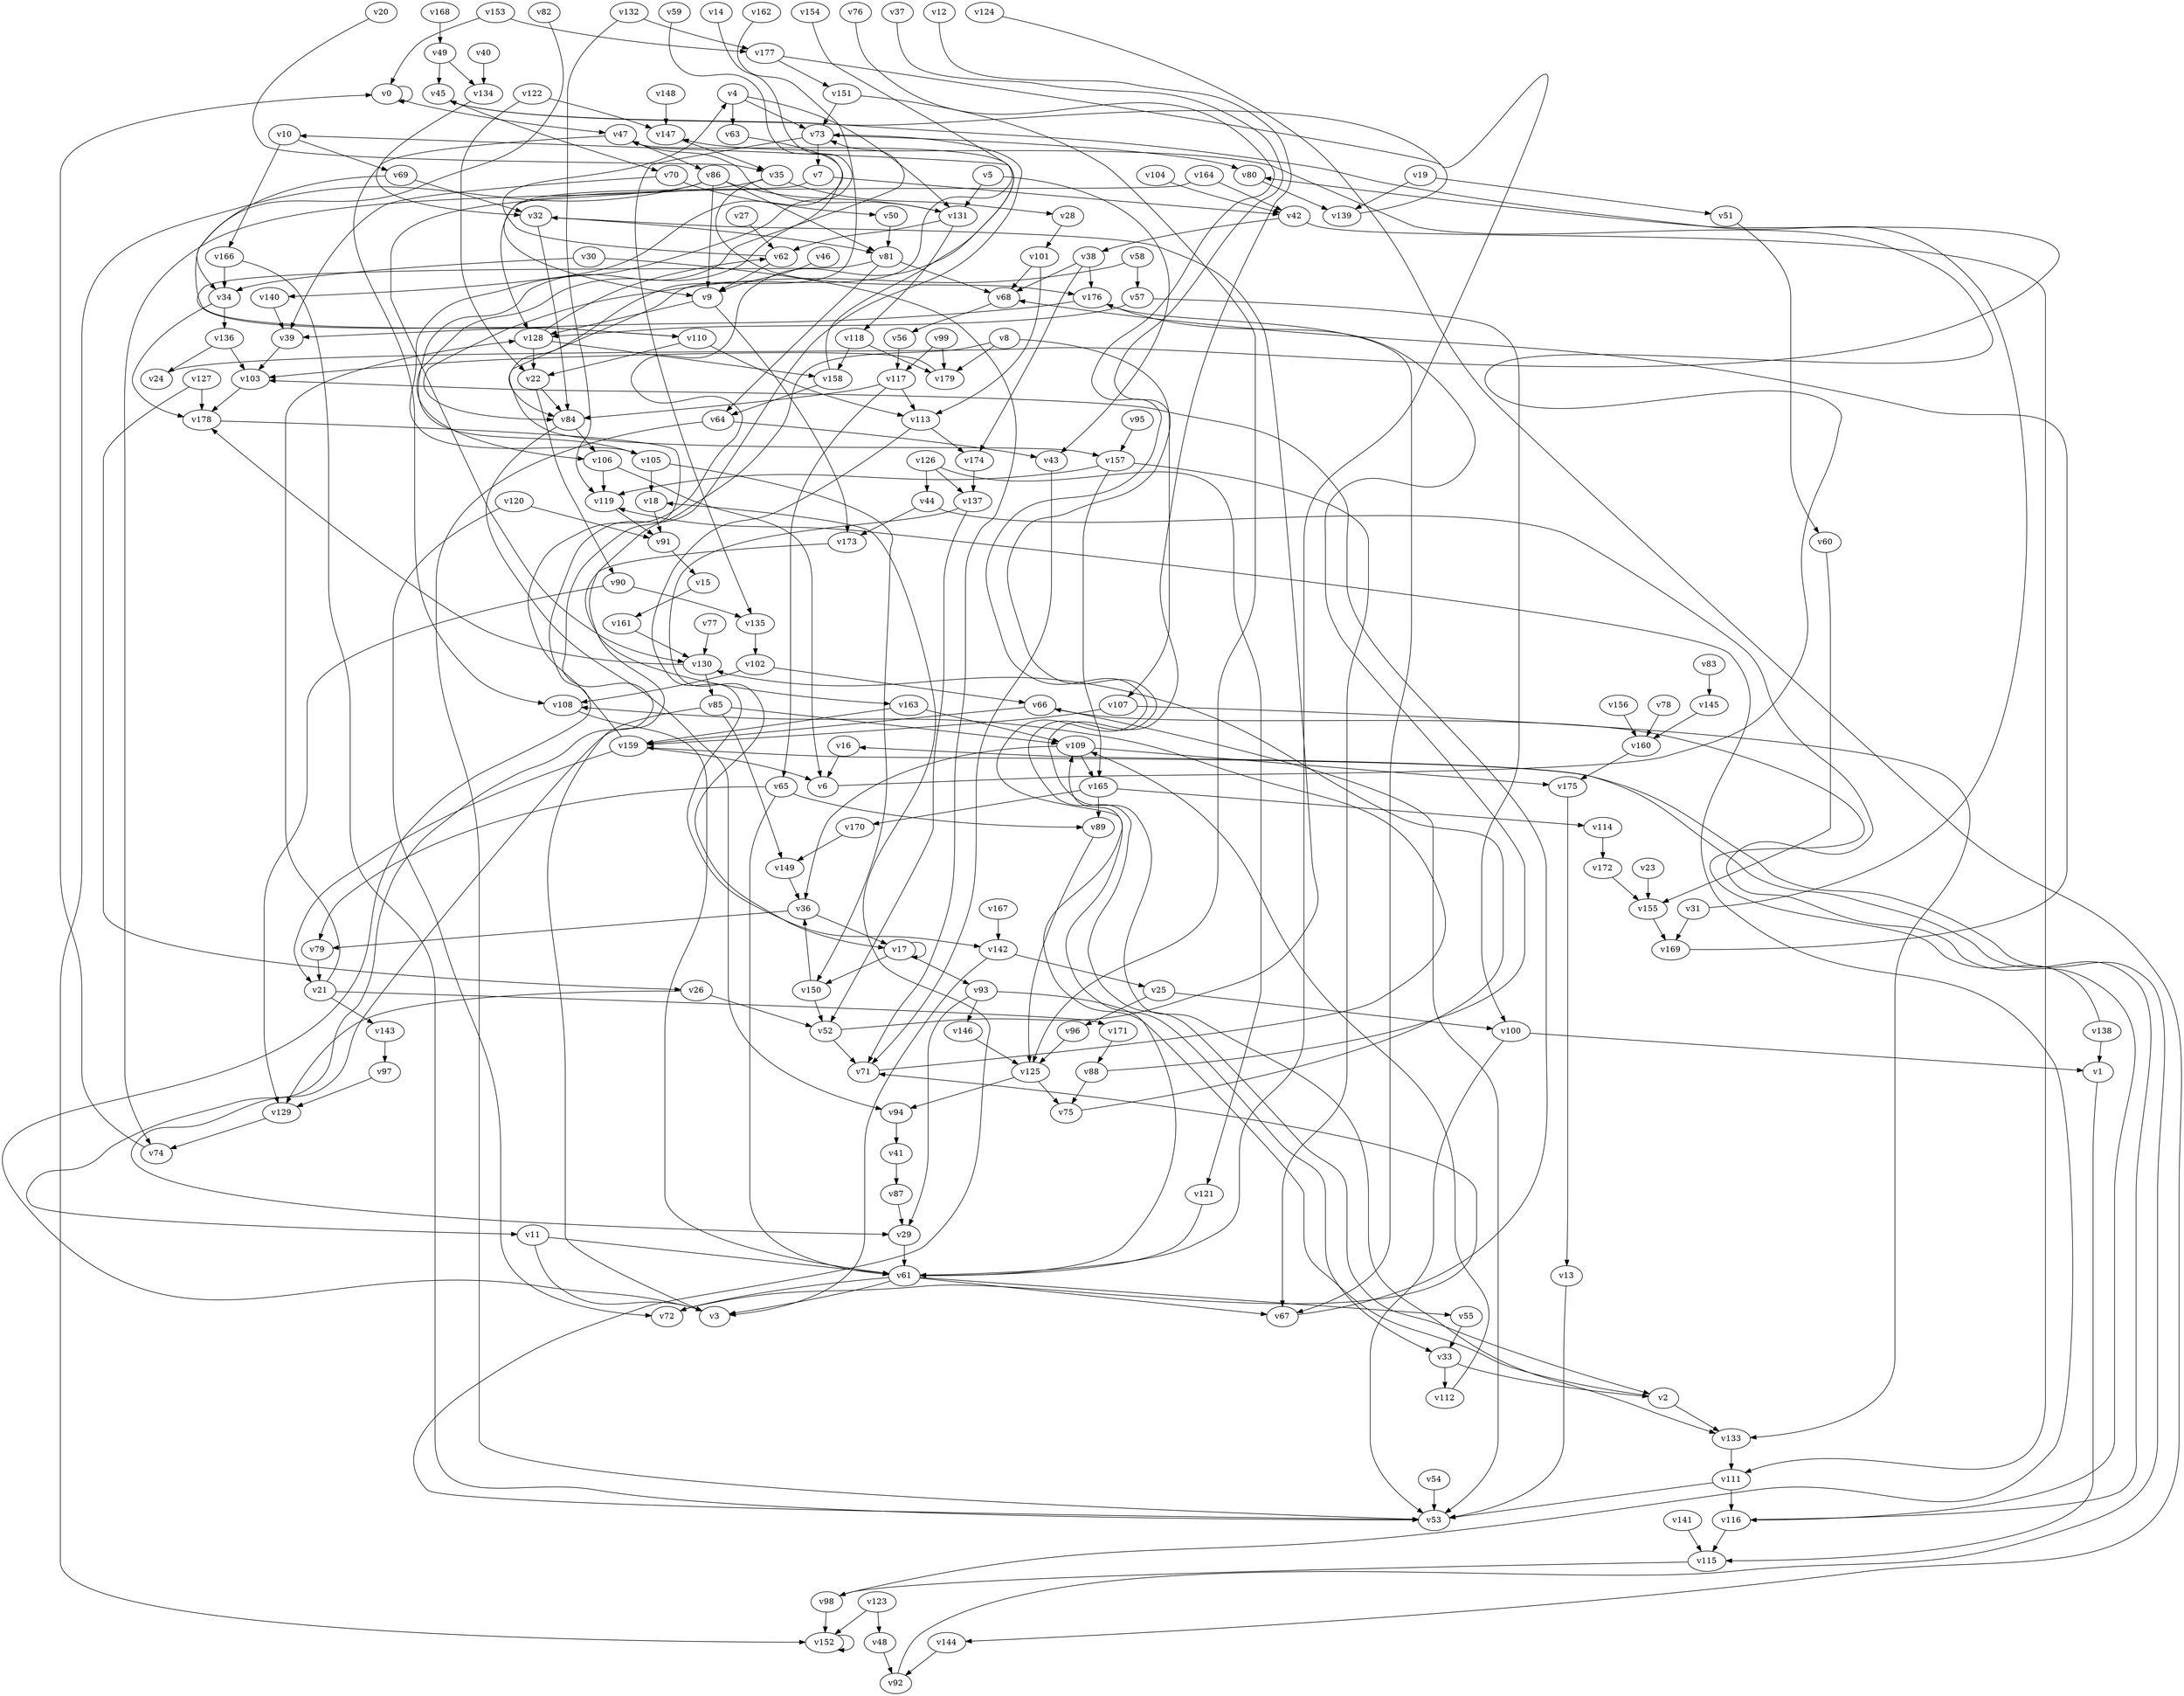 // Benchmark game 267 - 180 vertices
// time_bound: 88
// targets: v44
digraph G {
    v0 [name="v0", player=1];
    v1 [name="v1", player=0];
    v2 [name="v2", player=0];
    v3 [name="v3", player=0];
    v4 [name="v4", player=0];
    v5 [name="v5", player=0];
    v6 [name="v6", player=1];
    v7 [name="v7", player=1];
    v8 [name="v8", player=1];
    v9 [name="v9", player=1];
    v10 [name="v10", player=1];
    v11 [name="v11", player=1];
    v12 [name="v12", player=0];
    v13 [name="v13", player=0];
    v14 [name="v14", player=1];
    v15 [name="v15", player=1];
    v16 [name="v16", player=0];
    v17 [name="v17", player=0];
    v18 [name="v18", player=0];
    v19 [name="v19", player=1];
    v20 [name="v20", player=0];
    v21 [name="v21", player=1];
    v22 [name="v22", player=1];
    v23 [name="v23", player=1];
    v24 [name="v24", player=1];
    v25 [name="v25", player=1];
    v26 [name="v26", player=0];
    v27 [name="v27", player=1];
    v28 [name="v28", player=0];
    v29 [name="v29", player=1];
    v30 [name="v30", player=1];
    v31 [name="v31", player=1];
    v32 [name="v32", player=1];
    v33 [name="v33", player=0];
    v34 [name="v34", player=0];
    v35 [name="v35", player=0];
    v36 [name="v36", player=1];
    v37 [name="v37", player=0];
    v38 [name="v38", player=0];
    v39 [name="v39", player=1];
    v40 [name="v40", player=0];
    v41 [name="v41", player=0];
    v42 [name="v42", player=1];
    v43 [name="v43", player=0];
    v44 [name="v44", player=1, target=1];
    v45 [name="v45", player=0];
    v46 [name="v46", player=0];
    v47 [name="v47", player=1];
    v48 [name="v48", player=1];
    v49 [name="v49", player=0];
    v50 [name="v50", player=0];
    v51 [name="v51", player=0];
    v52 [name="v52", player=1];
    v53 [name="v53", player=0];
    v54 [name="v54", player=1];
    v55 [name="v55", player=0];
    v56 [name="v56", player=0];
    v57 [name="v57", player=1];
    v58 [name="v58", player=0];
    v59 [name="v59", player=1];
    v60 [name="v60", player=0];
    v61 [name="v61", player=1];
    v62 [name="v62", player=0];
    v63 [name="v63", player=0];
    v64 [name="v64", player=0];
    v65 [name="v65", player=0];
    v66 [name="v66", player=1];
    v67 [name="v67", player=1];
    v68 [name="v68", player=1];
    v69 [name="v69", player=1];
    v70 [name="v70", player=0];
    v71 [name="v71", player=1];
    v72 [name="v72", player=0];
    v73 [name="v73", player=1];
    v74 [name="v74", player=0];
    v75 [name="v75", player=0];
    v76 [name="v76", player=0];
    v77 [name="v77", player=1];
    v78 [name="v78", player=1];
    v79 [name="v79", player=0];
    v80 [name="v80", player=0];
    v81 [name="v81", player=1];
    v82 [name="v82", player=0];
    v83 [name="v83", player=0];
    v84 [name="v84", player=0];
    v85 [name="v85", player=1];
    v86 [name="v86", player=0];
    v87 [name="v87", player=1];
    v88 [name="v88", player=1];
    v89 [name="v89", player=0];
    v90 [name="v90", player=1];
    v91 [name="v91", player=0];
    v92 [name="v92", player=0];
    v93 [name="v93", player=0];
    v94 [name="v94", player=0];
    v95 [name="v95", player=0];
    v96 [name="v96", player=0];
    v97 [name="v97", player=0];
    v98 [name="v98", player=1];
    v99 [name="v99", player=1];
    v100 [name="v100", player=0];
    v101 [name="v101", player=1];
    v102 [name="v102", player=1];
    v103 [name="v103", player=0];
    v104 [name="v104", player=1];
    v105 [name="v105", player=0];
    v106 [name="v106", player=0];
    v107 [name="v107", player=0];
    v108 [name="v108", player=0];
    v109 [name="v109", player=0];
    v110 [name="v110", player=1];
    v111 [name="v111", player=1];
    v112 [name="v112", player=1];
    v113 [name="v113", player=0];
    v114 [name="v114", player=1];
    v115 [name="v115", player=0];
    v116 [name="v116", player=0];
    v117 [name="v117", player=0];
    v118 [name="v118", player=1];
    v119 [name="v119", player=1];
    v120 [name="v120", player=1];
    v121 [name="v121", player=0];
    v122 [name="v122", player=1];
    v123 [name="v123", player=0];
    v124 [name="v124", player=1];
    v125 [name="v125", player=1];
    v126 [name="v126", player=1];
    v127 [name="v127", player=0];
    v128 [name="v128", player=1];
    v129 [name="v129", player=1];
    v130 [name="v130", player=1];
    v131 [name="v131", player=0];
    v132 [name="v132", player=0];
    v133 [name="v133", player=0];
    v134 [name="v134", player=0];
    v135 [name="v135", player=0];
    v136 [name="v136", player=0];
    v137 [name="v137", player=0];
    v138 [name="v138", player=0];
    v139 [name="v139", player=1];
    v140 [name="v140", player=1];
    v141 [name="v141", player=1];
    v142 [name="v142", player=0];
    v143 [name="v143", player=1];
    v144 [name="v144", player=1];
    v145 [name="v145", player=1];
    v146 [name="v146", player=0];
    v147 [name="v147", player=0];
    v148 [name="v148", player=0];
    v149 [name="v149", player=1];
    v150 [name="v150", player=1];
    v151 [name="v151", player=0];
    v152 [name="v152", player=0];
    v153 [name="v153", player=1];
    v154 [name="v154", player=0];
    v155 [name="v155", player=0];
    v156 [name="v156", player=1];
    v157 [name="v157", player=0];
    v158 [name="v158", player=1];
    v159 [name="v159", player=0];
    v160 [name="v160", player=1];
    v161 [name="v161", player=1];
    v162 [name="v162", player=1];
    v163 [name="v163", player=1];
    v164 [name="v164", player=1];
    v165 [name="v165", player=0];
    v166 [name="v166", player=1];
    v167 [name="v167", player=1];
    v168 [name="v168", player=0];
    v169 [name="v169", player=1];
    v170 [name="v170", player=0];
    v171 [name="v171", player=1];
    v172 [name="v172", player=0];
    v173 [name="v173", player=1];
    v174 [name="v174", player=1];
    v175 [name="v175", player=1];
    v176 [name="v176", player=1];
    v177 [name="v177", player=1];
    v178 [name="v178", player=1];
    v179 [name="v179", player=0];

    v0 -> v0;
    v1 -> v115;
    v2 -> v109 [constraint="t < 15"];
    v3 -> v73 [constraint="t mod 4 == 0"];
    v4 -> v131;
    v5 -> v131;
    v6 -> v147 [constraint="t mod 2 == 0"];
    v7 -> v128;
    v8 -> v29 [constraint="t mod 4 == 2"];
    v9 -> v128;
    v10 -> v69;
    v11 -> v3;
    v12 -> v133 [constraint="t < 12"];
    v13 -> v53;
    v14 -> v105 [constraint="t mod 2 == 1"];
    v15 -> v161;
    v16 -> v6;
    v17 -> v150;
    v18 -> v91;
    v19 -> v139;
    v20 -> v35 [constraint="t < 8"];
    v21 -> v171 [constraint="t >= 5"];
    v22 -> v90;
    v23 -> v155;
    v24 -> v80 [constraint="t < 7"];
    v25 -> v96;
    v26 -> v52;
    v27 -> v62;
    v28 -> v101;
    v29 -> v61;
    v30 -> v71;
    v31 -> v45 [constraint="t >= 2"];
    v32 -> v84;
    v33 -> v2;
    v34 -> v136;
    v35 -> v176 [constraint="t < 10"];
    v36 -> v79;
    v37 -> v2 [constraint="t < 9"];
    v38 -> v174;
    v39 -> v103;
    v40 -> v134;
    v41 -> v87;
    v42 -> v111;
    v43 -> v71;
    v44 -> v116 [constraint="t < 6"];
    v45 -> v70 [constraint="t mod 2 == 1"];
    v46 -> v9;
    v47 -> v86;
    v48 -> v92;
    v49 -> v45;
    v50 -> v81;
    v51 -> v60;
    v52 -> v32 [constraint="t >= 1"];
    v53 -> v18 [constraint="t mod 4 == 3"];
    v54 -> v53;
    v55 -> v33;
    v56 -> v117;
    v57 -> v100;
    v58 -> v84 [constraint="t >= 5"];
    v59 -> v140 [constraint="t mod 3 == 0"];
    v60 -> v155;
    v61 -> v3;
    v62 -> v4 [constraint="t >= 5"];
    v63 -> v106 [constraint="t < 7"];
    v64 -> v43;
    v65 -> v79 [constraint="t mod 4 == 1"];
    v66 -> v53;
    v67 -> v103 [constraint="t < 9"];
    v68 -> v56;
    v69 -> v34;
    v70 -> v50;
    v71 -> v108 [constraint="t < 12"];
    v72 -> v71 [constraint="t < 15"];
    v73 -> v80;
    v74 -> v0;
    v75 -> v130 [constraint="t >= 5"];
    v76 -> v33 [constraint="t >= 3"];
    v77 -> v130;
    v78 -> v160;
    v79 -> v21;
    v80 -> v139;
    v81 -> v110 [constraint="t mod 5 == 4"];
    v82 -> v110 [constraint="t mod 4 == 2"];
    v83 -> v145;
    v84 -> v94;
    v85 -> v3;
    v86 -> v152;
    v87 -> v29;
    v88 -> v176 [constraint="t mod 2 == 1"];
    v89 -> v125;
    v90 -> v135;
    v91 -> v15;
    v92 -> v159 [constraint="t mod 3 == 0"];
    v93 -> v61;
    v94 -> v41;
    v95 -> v157;
    v96 -> v125;
    v97 -> v129;
    v98 -> v119 [constraint="t mod 3 == 1"];
    v99 -> v117;
    v100 -> v1;
    v101 -> v113;
    v102 -> v108;
    v103 -> v178;
    v104 -> v42;
    v105 -> v73 [constraint="t < 5"];
    v106 -> v119;
    v107 -> v159;
    v108 -> v61;
    v109 -> v36;
    v110 -> v113;
    v111 -> v116;
    v112 -> v109 [constraint="t >= 2"];
    v113 -> v142 [constraint="t >= 3"];
    v114 -> v172;
    v115 -> v98;
    v116 -> v16 [constraint="t mod 5 == 2"];
    v117 -> v65;
    v118 -> v179;
    v119 -> v91;
    v120 -> v91;
    v121 -> v61;
    v122 -> v147;
    v123 -> v48;
    v124 -> v144 [constraint="t >= 2"];
    v125 -> v75;
    v126 -> v137;
    v127 -> v26 [constraint="t mod 4 == 3"];
    v128 -> v62 [constraint="t < 13"];
    v129 -> v74;
    v130 -> v178 [constraint="t >= 2"];
    v131 -> v62;
    v132 -> v177;
    v133 -> v111;
    v134 -> v32 [constraint="t >= 3"];
    v135 -> v102;
    v136 -> v24;
    v137 -> v17 [constraint="t mod 3 == 1"];
    v138 -> v66 [constraint="t < 11"];
    v139 -> v45 [constraint="t >= 1"];
    v140 -> v39;
    v141 -> v115;
    v142 -> v25;
    v143 -> v97;
    v144 -> v92;
    v145 -> v160;
    v146 -> v125;
    v147 -> v35;
    v148 -> v147;
    v149 -> v36;
    v150 -> v52;
    v151 -> v125;
    v152 -> v152 [constraint="t mod 2 == 1"];
    v153 -> v177;
    v154 -> v157 [constraint="t mod 2 == 1"];
    v155 -> v169;
    v156 -> v160;
    v157 -> v67;
    v158 -> v64;
    v159 -> v10 [constraint="t < 10"];
    v160 -> v175;
    v161 -> v130;
    v162 -> v84 [constraint="t < 15"];
    v163 -> v159;
    v164 -> v9 [constraint="t mod 5 == 4"];
    v165 -> v89;
    v166 -> v53;
    v167 -> v142;
    v168 -> v49;
    v169 -> v68 [constraint="t < 13"];
    v170 -> v149;
    v171 -> v88;
    v172 -> v155;
    v173 -> v163 [constraint="t mod 4 == 1"];
    v174 -> v137;
    v175 -> v13;
    v176 -> v39;
    v177 -> v151;
    v178 -> v11 [constraint="t < 14"];
    v179 -> v103 [constraint="t < 5"];
    v22 -> v84;
    v58 -> v57;
    v150 -> v36;
    v25 -> v100;
    v31 -> v169;
    v86 -> v9;
    v101 -> v68;
    v44 -> v173;
    v8 -> v107;
    v65 -> v89;
    v93 -> v29;
    v165 -> v170;
    v21 -> v143;
    v136 -> v103;
    v35 -> v28;
    v142 -> v3;
    v127 -> v178;
    v138 -> v1;
    v105 -> v150;
    v99 -> v179;
    v0 -> v47;
    v65 -> v61;
    v126 -> v44;
    v21 -> v128;
    v126 -> v121;
    v111 -> v53;
    v17 -> v93;
    v116 -> v115;
    v5 -> v43;
    v105 -> v18;
    v166 -> v34;
    v118 -> v158;
    v153 -> v0;
    v86 -> v131;
    v73 -> v7;
    v165 -> v114;
    v109 -> v165;
    v98 -> v152;
    v117 -> v113;
    v164 -> v42;
    v62 -> v9;
    v157 -> v119;
    v61 -> v55;
    v61 -> v72;
    v61 -> v67;
    v57 -> v128;
    v38 -> v68;
    v33 -> v112;
    v93 -> v146;
    v35 -> v74;
    v90 -> v129;
    v163 -> v109;
    v73 -> v135;
    v30 -> v34;
    v85 -> v109;
    v49 -> v134;
    v137 -> v52;
    v157 -> v165;
    v107 -> v133;
    v85 -> v149;
    v47 -> v108;
    v26 -> v129;
    v117 -> v84;
    v4 -> v63;
    v122 -> v22;
    v42 -> v38;
    v100 -> v53;
    v131 -> v47;
    v17 -> v17;
    v131 -> v118;
    v130 -> v85;
    v102 -> v66;
    v86 -> v81;
    v7 -> v42;
    v128 -> v22;
    v36 -> v17;
    v176 -> v67;
    v64 -> v53;
    v132 -> v119;
    v113 -> v174;
    v123 -> v152;
    v10 -> v166;
    v84 -> v106;
    v128 -> v158;
    v88 -> v75;
    v110 -> v22;
    v38 -> v176;
    v177 -> v61;
    v106 -> v6;
    v81 -> v64;
    v32 -> v81;
    v120 -> v72;
    v159 -> v6;
    v34 -> v178;
    v125 -> v94;
    v66 -> v159;
    v86 -> v130;
    v11 -> v61;
    v69 -> v32;
    v158 -> v47;
    v52 -> v71;
    v81 -> v68;
    v109 -> v175;
    v70 -> v39;
    v9 -> v173;
    v19 -> v51;
    v8 -> v179;
    v159 -> v21;
    v4 -> v73;
    v151 -> v73;
    v2 -> v133;
}
